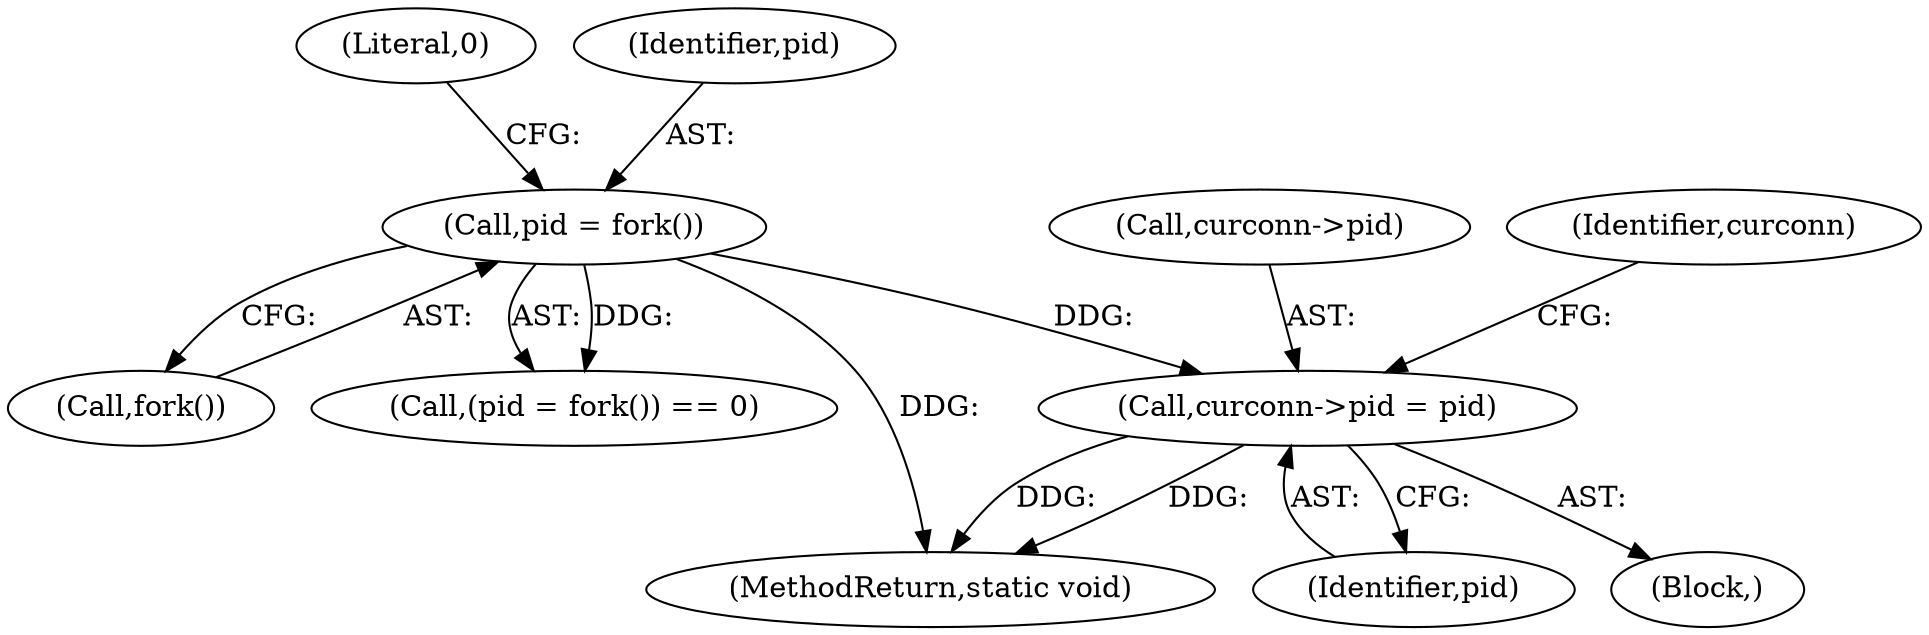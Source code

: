 digraph "0_MAC-Telnet_b69d11727d4f0f8cf719c79e3fb700f55ca03e9a_2@pointer" {
"1000678" [label="(Call,curconn->pid = pid)"];
"1000468" [label="(Call,pid = fork())"];
"1000682" [label="(Identifier,pid)"];
"1000679" [label="(Call,curconn->pid)"];
"1000471" [label="(Literal,0)"];
"1000678" [label="(Call,curconn->pid = pid)"];
"1000693" [label="(MethodReturn,static void)"];
"1000470" [label="(Call,fork())"];
"1000685" [label="(Identifier,curconn)"];
"1000468" [label="(Call,pid = fork())"];
"1000467" [label="(Call,(pid = fork()) == 0)"];
"1000353" [label="(Block,)"];
"1000469" [label="(Identifier,pid)"];
"1000678" -> "1000353"  [label="AST: "];
"1000678" -> "1000682"  [label="CFG: "];
"1000679" -> "1000678"  [label="AST: "];
"1000682" -> "1000678"  [label="AST: "];
"1000685" -> "1000678"  [label="CFG: "];
"1000678" -> "1000693"  [label="DDG: "];
"1000678" -> "1000693"  [label="DDG: "];
"1000468" -> "1000678"  [label="DDG: "];
"1000468" -> "1000467"  [label="AST: "];
"1000468" -> "1000470"  [label="CFG: "];
"1000469" -> "1000468"  [label="AST: "];
"1000470" -> "1000468"  [label="AST: "];
"1000471" -> "1000468"  [label="CFG: "];
"1000468" -> "1000693"  [label="DDG: "];
"1000468" -> "1000467"  [label="DDG: "];
}
